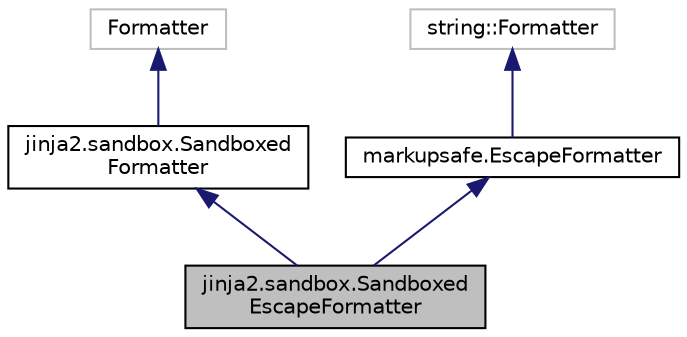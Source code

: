 digraph "jinja2.sandbox.SandboxedEscapeFormatter"
{
 // LATEX_PDF_SIZE
  edge [fontname="Helvetica",fontsize="10",labelfontname="Helvetica",labelfontsize="10"];
  node [fontname="Helvetica",fontsize="10",shape=record];
  Node1 [label="jinja2.sandbox.Sandboxed\lEscapeFormatter",height=0.2,width=0.4,color="black", fillcolor="grey75", style="filled", fontcolor="black",tooltip=" "];
  Node2 -> Node1 [dir="back",color="midnightblue",fontsize="10",style="solid",fontname="Helvetica"];
  Node2 [label="jinja2.sandbox.Sandboxed\lFormatter",height=0.2,width=0.4,color="black", fillcolor="white", style="filled",URL="$classjinja2_1_1sandbox_1_1SandboxedFormatter.html",tooltip=" "];
  Node3 -> Node2 [dir="back",color="midnightblue",fontsize="10",style="solid",fontname="Helvetica"];
  Node3 [label="Formatter",height=0.2,width=0.4,color="grey75", fillcolor="white", style="filled",tooltip=" "];
  Node4 -> Node1 [dir="back",color="midnightblue",fontsize="10",style="solid",fontname="Helvetica"];
  Node4 [label="markupsafe.EscapeFormatter",height=0.2,width=0.4,color="black", fillcolor="white", style="filled",URL="$classmarkupsafe_1_1EscapeFormatter.html",tooltip=" "];
  Node5 -> Node4 [dir="back",color="midnightblue",fontsize="10",style="solid",fontname="Helvetica"];
  Node5 [label="string::Formatter",height=0.2,width=0.4,color="grey75", fillcolor="white", style="filled",tooltip=" "];
}
